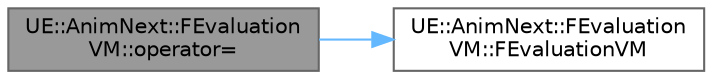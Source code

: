 digraph "UE::AnimNext::FEvaluationVM::operator="
{
 // INTERACTIVE_SVG=YES
 // LATEX_PDF_SIZE
  bgcolor="transparent";
  edge [fontname=Helvetica,fontsize=10,labelfontname=Helvetica,labelfontsize=10];
  node [fontname=Helvetica,fontsize=10,shape=box,height=0.2,width=0.4];
  rankdir="LR";
  Node1 [id="Node000001",label="UE::AnimNext::FEvaluation\lVM::operator=",height=0.2,width=0.4,color="gray40", fillcolor="grey60", style="filled", fontcolor="black",tooltip=" "];
  Node1 -> Node2 [id="edge1_Node000001_Node000002",color="steelblue1",style="solid",tooltip=" "];
  Node2 [id="Node000002",label="UE::AnimNext::FEvaluation\lVM::FEvaluationVM",height=0.2,width=0.4,color="grey40", fillcolor="white", style="filled",URL="$db/db7/structUE_1_1AnimNext_1_1FEvaluationVM.html#a4c22239b67d3e2932e14c9f14cc5407f",tooltip=" "];
}
